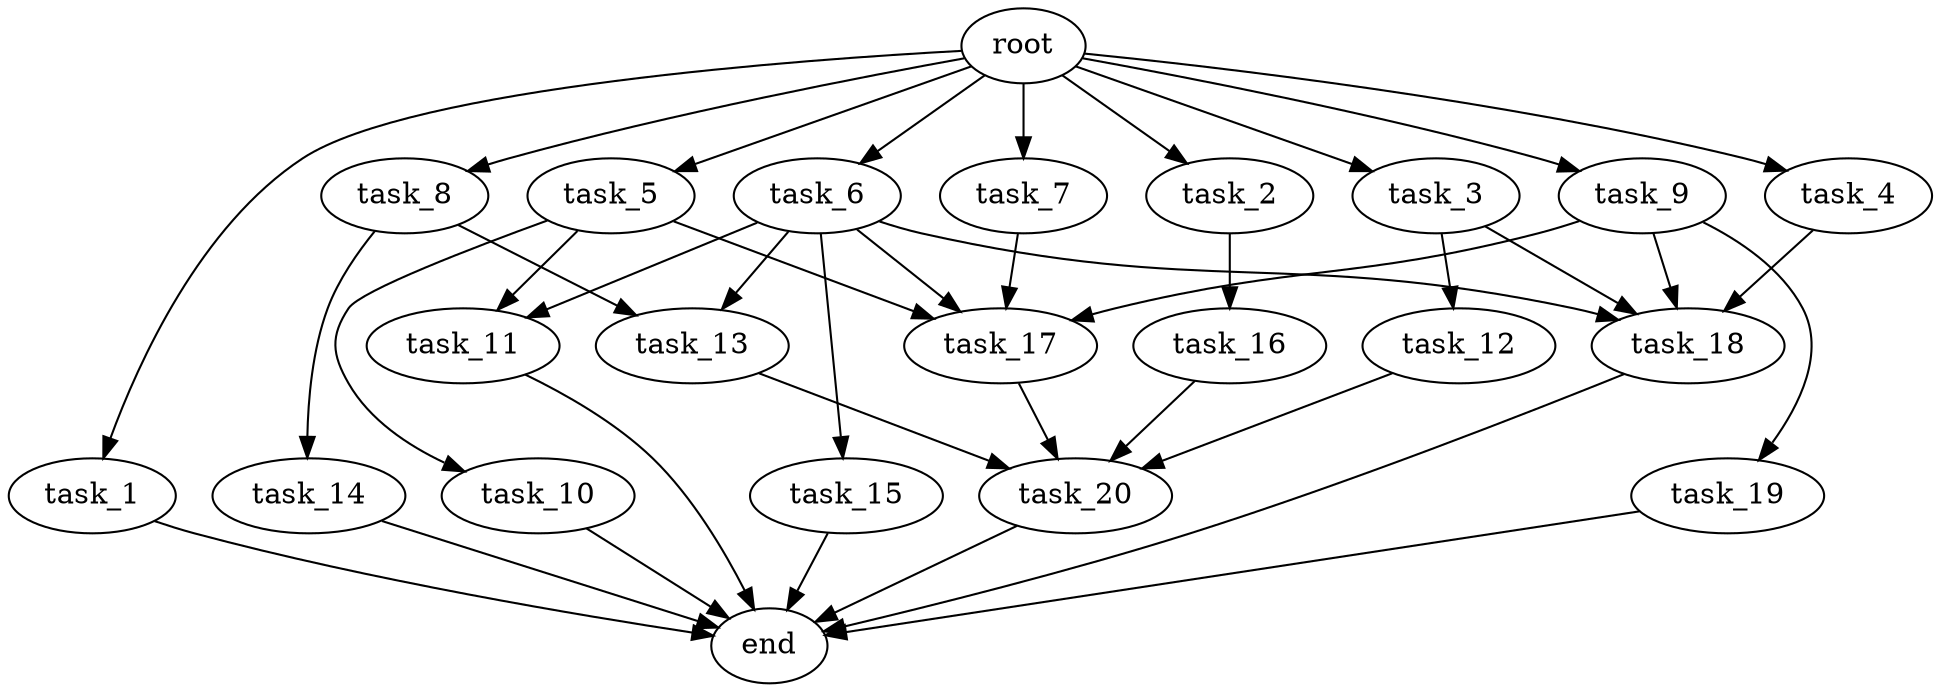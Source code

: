 digraph G {
  root [size="0.000000e+00"];
  task_1 [size="9.323766e+09"];
  task_2 [size="9.943136e+09"];
  task_3 [size="4.613191e+09"];
  task_4 [size="5.497096e+09"];
  task_5 [size="2.907236e+09"];
  task_6 [size="6.745602e+08"];
  task_7 [size="9.829258e+08"];
  task_8 [size="7.256167e+09"];
  task_9 [size="4.872417e+09"];
  task_10 [size="3.309178e+09"];
  task_11 [size="1.283023e+09"];
  task_12 [size="6.555074e+09"];
  task_13 [size="1.001351e+09"];
  task_14 [size="6.195538e+09"];
  task_15 [size="9.001286e+09"];
  task_16 [size="3.178542e+09"];
  task_17 [size="4.507009e+09"];
  task_18 [size="6.163808e+09"];
  task_19 [size="3.057449e+09"];
  task_20 [size="5.842115e+09"];
  end [size="0.000000e+00"];

  root -> task_1 [size="1.000000e-12"];
  root -> task_2 [size="1.000000e-12"];
  root -> task_3 [size="1.000000e-12"];
  root -> task_4 [size="1.000000e-12"];
  root -> task_5 [size="1.000000e-12"];
  root -> task_6 [size="1.000000e-12"];
  root -> task_7 [size="1.000000e-12"];
  root -> task_8 [size="1.000000e-12"];
  root -> task_9 [size="1.000000e-12"];
  task_1 -> end [size="1.000000e-12"];
  task_2 -> task_16 [size="3.178542e+08"];
  task_3 -> task_12 [size="6.555074e+08"];
  task_3 -> task_18 [size="1.540952e+08"];
  task_4 -> task_18 [size="1.540952e+08"];
  task_5 -> task_10 [size="3.309178e+08"];
  task_5 -> task_11 [size="6.415116e+07"];
  task_5 -> task_17 [size="1.126752e+08"];
  task_6 -> task_11 [size="6.415116e+07"];
  task_6 -> task_13 [size="5.006753e+07"];
  task_6 -> task_15 [size="9.001286e+08"];
  task_6 -> task_17 [size="1.126752e+08"];
  task_6 -> task_18 [size="1.540952e+08"];
  task_7 -> task_17 [size="1.126752e+08"];
  task_8 -> task_13 [size="5.006753e+07"];
  task_8 -> task_14 [size="6.195538e+08"];
  task_9 -> task_17 [size="1.126752e+08"];
  task_9 -> task_18 [size="1.540952e+08"];
  task_9 -> task_19 [size="3.057449e+08"];
  task_10 -> end [size="1.000000e-12"];
  task_11 -> end [size="1.000000e-12"];
  task_12 -> task_20 [size="1.460529e+08"];
  task_13 -> task_20 [size="1.460529e+08"];
  task_14 -> end [size="1.000000e-12"];
  task_15 -> end [size="1.000000e-12"];
  task_16 -> task_20 [size="1.460529e+08"];
  task_17 -> task_20 [size="1.460529e+08"];
  task_18 -> end [size="1.000000e-12"];
  task_19 -> end [size="1.000000e-12"];
  task_20 -> end [size="1.000000e-12"];
}
